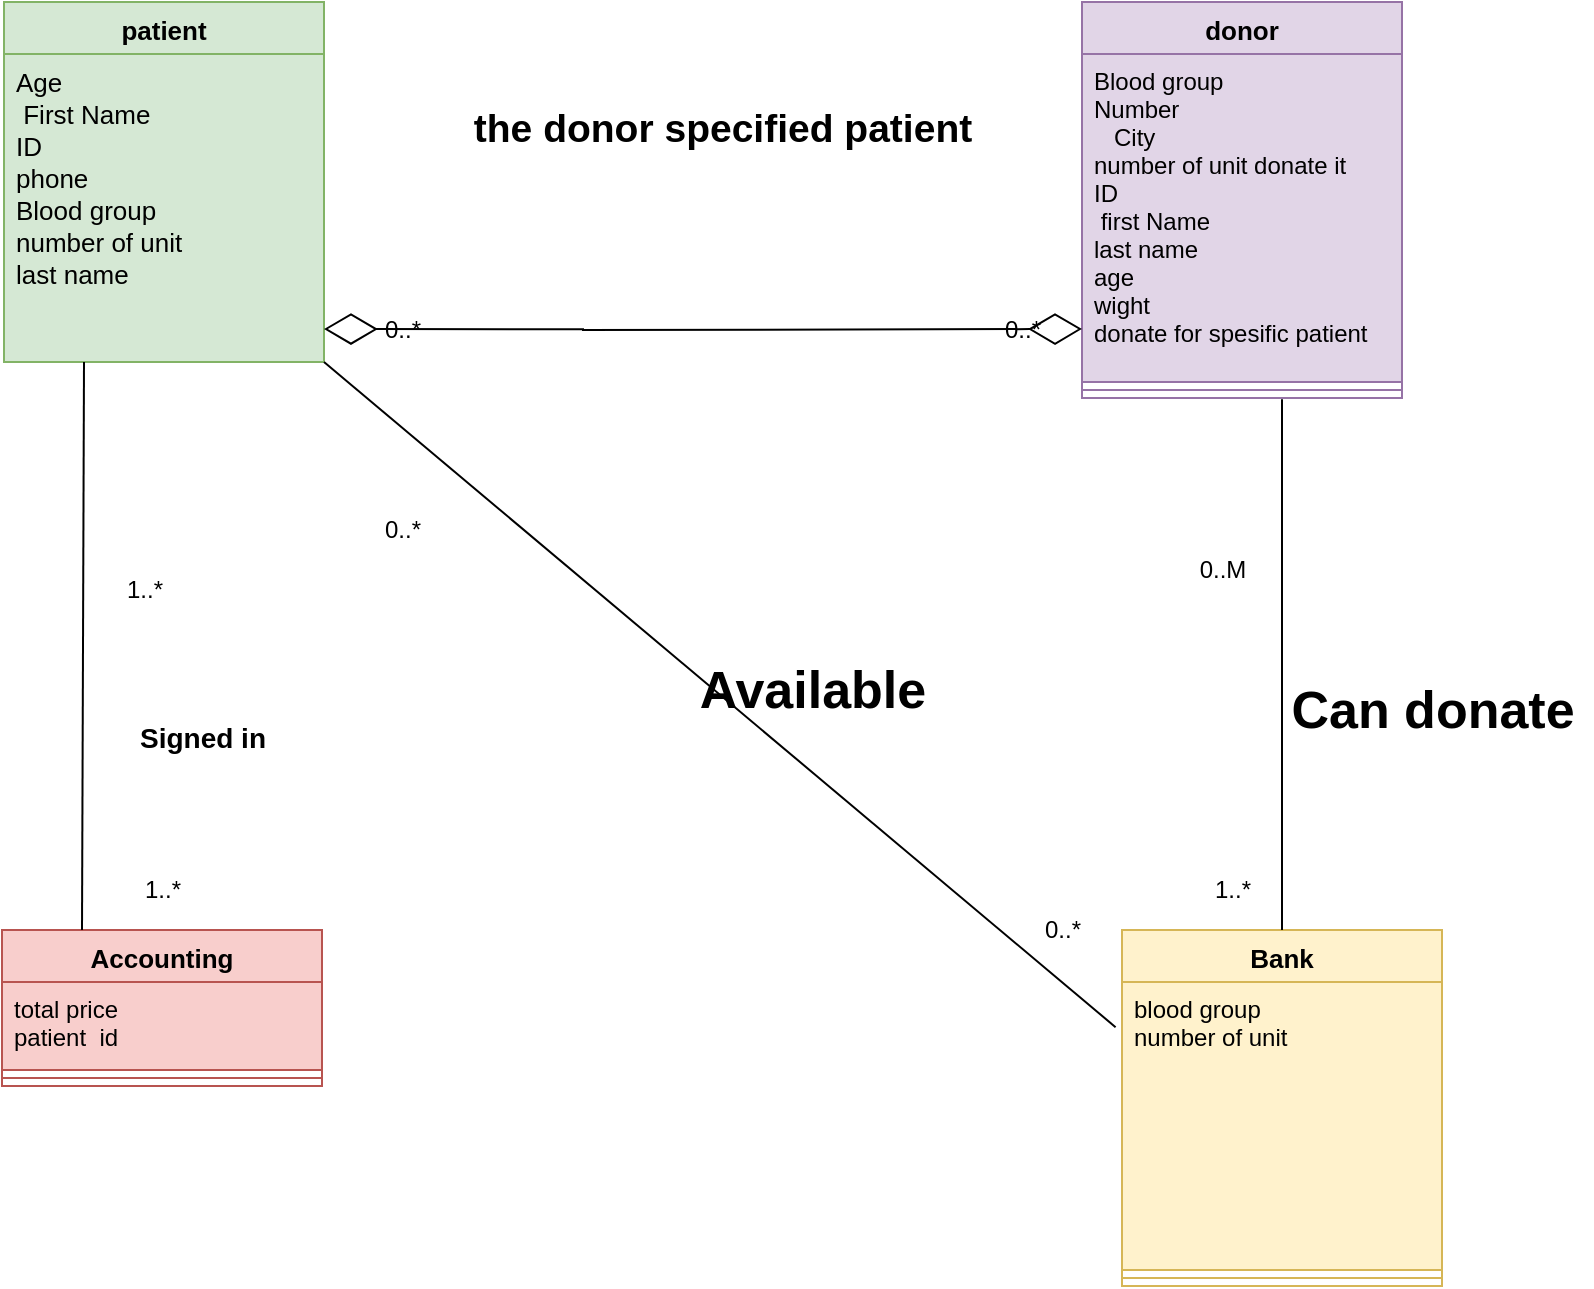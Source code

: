 <mxfile version="13.7.9" type="device"><diagram id="bezKG1Tx2CczXUlBt3W7" name="Page-1"><mxGraphModel dx="1205" dy="696" grid="1" gridSize="10" guides="1" tooltips="1" connect="1" arrows="1" fold="1" page="1" pageScale="1" pageWidth="850" pageHeight="1100" math="0" shadow="0"><root><mxCell id="0"/><mxCell id="1" parent="0"/><mxCell id="0D3z0dfk4FR6p1UqmupH-72" value="" style="line;strokeWidth=1;fillColor=#d5e8d4;align=left;verticalAlign=middle;spacingTop=-1;spacingLeft=3;spacingRight=3;rotatable=0;labelPosition=right;points=[];portConstraint=eastwest;fontSize=13;strokeColor=#82b366;" parent="1" vertex="1"><mxGeometry x="91" y="116" width="40" height="8" as="geometry"/></mxCell><mxCell id="0D3z0dfk4FR6p1UqmupH-83" value="patient" style="swimlane;fontStyle=1;align=center;verticalAlign=top;childLayout=stackLayout;horizontal=1;startSize=26;horizontalStack=0;resizeParent=1;resizeParentMax=0;resizeLast=0;collapsible=1;marginBottom=0;fontSize=13;fillColor=#d5e8d4;strokeColor=#82b366;" parent="1" vertex="1"><mxGeometry x="41" y="86" width="160" height="180" as="geometry"/></mxCell><mxCell id="0D3z0dfk4FR6p1UqmupH-87" value="Age&#10; First Name&#10;ID&#10;phone&#10;Blood group&#10;number of unit&#10;last name&#10; &#10;" style="text;strokeColor=#82b366;fillColor=#d5e8d4;align=left;verticalAlign=top;spacingLeft=4;spacingRight=4;overflow=hidden;rotatable=0;points=[[0,0.5],[1,0.5]];portConstraint=eastwest;fontSize=13;" parent="0D3z0dfk4FR6p1UqmupH-83" vertex="1"><mxGeometry y="26" width="160" height="154" as="geometry"/></mxCell><mxCell id="0D3z0dfk4FR6p1UqmupH-85" value="" style="line;strokeWidth=1;fillColor=#d5e8d4;align=left;verticalAlign=middle;spacingTop=-1;spacingLeft=3;spacingRight=3;rotatable=0;labelPosition=right;points=[];portConstraint=eastwest;strokeColor=#82b366;" parent="0D3z0dfk4FR6p1UqmupH-83" vertex="1"><mxGeometry y="180" width="160" as="geometry"/></mxCell><mxCell id="0D3z0dfk4FR6p1UqmupH-99" value="Accounting" style="swimlane;fontStyle=1;align=center;verticalAlign=top;childLayout=stackLayout;horizontal=1;startSize=26;horizontalStack=0;resizeParent=1;resizeParentMax=0;resizeLast=0;collapsible=1;marginBottom=0;fontSize=13;fillColor=#f8cecc;strokeColor=#b85450;" parent="1" vertex="1"><mxGeometry x="40" y="550" width="160" height="78" as="geometry"/></mxCell><mxCell id="0D3z0dfk4FR6p1UqmupH-100" value="total price&#10;patient  id &#10;" style="text;strokeColor=#b85450;fillColor=#f8cecc;align=left;verticalAlign=top;spacingLeft=4;spacingRight=4;overflow=hidden;rotatable=0;points=[[0,0.5],[1,0.5]];portConstraint=eastwest;" parent="0D3z0dfk4FR6p1UqmupH-99" vertex="1"><mxGeometry y="26" width="160" height="44" as="geometry"/></mxCell><mxCell id="0D3z0dfk4FR6p1UqmupH-101" value="" style="line;strokeWidth=1;fillColor=#f8cecc;align=left;verticalAlign=middle;spacingTop=-1;spacingLeft=3;spacingRight=3;rotatable=0;labelPosition=right;points=[];portConstraint=eastwest;strokeColor=#b85450;" parent="0D3z0dfk4FR6p1UqmupH-99" vertex="1"><mxGeometry y="70" width="160" height="8" as="geometry"/></mxCell><mxCell id="0D3z0dfk4FR6p1UqmupH-103" value="Bank" style="swimlane;fontStyle=1;align=center;verticalAlign=top;childLayout=stackLayout;horizontal=1;startSize=26;horizontalStack=0;resizeParent=1;resizeParentMax=0;resizeLast=0;collapsible=1;marginBottom=0;fontSize=13;fillColor=#fff2cc;strokeColor=#d6b656;" parent="1" vertex="1"><mxGeometry x="600" y="550" width="160" height="178" as="geometry"/></mxCell><mxCell id="0D3z0dfk4FR6p1UqmupH-104" value="blood group &#10;number of unit " style="text;strokeColor=#d6b656;fillColor=#fff2cc;align=left;verticalAlign=top;spacingLeft=4;spacingRight=4;overflow=hidden;rotatable=0;points=[[0,0.5],[1,0.5]];portConstraint=eastwest;" parent="0D3z0dfk4FR6p1UqmupH-103" vertex="1"><mxGeometry y="26" width="160" height="144" as="geometry"/></mxCell><mxCell id="0D3z0dfk4FR6p1UqmupH-105" value="" style="line;strokeWidth=1;fillColor=#fff2cc;align=left;verticalAlign=middle;spacingTop=-1;spacingLeft=3;spacingRight=3;rotatable=0;labelPosition=right;points=[];portConstraint=eastwest;strokeColor=#d6b656;" parent="0D3z0dfk4FR6p1UqmupH-103" vertex="1"><mxGeometry y="170" width="160" height="8" as="geometry"/></mxCell><mxCell id="0D3z0dfk4FR6p1UqmupH-91" value="donor" style="swimlane;fontStyle=1;align=center;verticalAlign=top;childLayout=stackLayout;horizontal=1;startSize=26;horizontalStack=0;resizeParent=1;resizeParentMax=0;resizeLast=0;collapsible=1;marginBottom=0;fontSize=13;fillColor=#e1d5e7;strokeColor=#9673a6;" parent="1" vertex="1"><mxGeometry x="580" y="86" width="160" height="198" as="geometry"/></mxCell><mxCell id="0D3z0dfk4FR6p1UqmupH-92" value="Blood group&#10;Number&#10;   City&#10;number of unit donate it&#10;ID&#10; first Name&#10;last name&#10;age&#10;wight&#10;donate for spesific patient&#10;&#10;&#10; &#10;&#10;&#10;&#10;" style="text;strokeColor=#9673a6;fillColor=#e1d5e7;align=left;verticalAlign=top;spacingLeft=4;spacingRight=4;overflow=hidden;rotatable=0;points=[[0,0.5],[1,0.5]];portConstraint=eastwest;" parent="0D3z0dfk4FR6p1UqmupH-91" vertex="1"><mxGeometry y="26" width="160" height="164" as="geometry"/></mxCell><mxCell id="0D3z0dfk4FR6p1UqmupH-93" value="" style="line;strokeWidth=1;fillColor=#e1d5e7;align=left;verticalAlign=middle;spacingTop=-1;spacingLeft=3;spacingRight=3;rotatable=0;labelPosition=right;points=[];portConstraint=eastwest;strokeColor=#9673a6;" parent="0D3z0dfk4FR6p1UqmupH-91" vertex="1"><mxGeometry y="190" width="160" height="8" as="geometry"/></mxCell><mxCell id="0D3z0dfk4FR6p1UqmupH-108" value="&lt;h2&gt;&lt;b&gt;the donor specified patient&lt;/b&gt;&lt;/h2&gt;" style="text;html=1;resizable=0;autosize=1;align=center;verticalAlign=middle;points=[];fillColor=none;strokeColor=none;rounded=0;fontSize=13;" parent="1" vertex="1"><mxGeometry x="270" y="124" width="260" height="50" as="geometry"/></mxCell><mxCell id="0D3z0dfk4FR6p1UqmupH-114" value="&lt;h1&gt;&lt;font style=&quot;font-size: 14px&quot;&gt;Signed in&lt;/font&gt;&lt;/h1&gt;" style="text;html=1;resizable=0;autosize=1;align=center;verticalAlign=middle;points=[];fillColor=none;strokeColor=none;rounded=0;fontSize=13;" parent="1" vertex="1"><mxGeometry x="100" y="420" width="80" height="60" as="geometry"/></mxCell><mxCell id="0D3z0dfk4FR6p1UqmupH-115" value="" style="endArrow=none;html=1;fontSize=13;entryX=-0.02;entryY=0.157;entryDx=0;entryDy=0;entryPerimeter=0;exitX=1;exitY=1;exitDx=0;exitDy=0;" parent="1" source="0D3z0dfk4FR6p1UqmupH-83" target="0D3z0dfk4FR6p1UqmupH-104" edge="1"><mxGeometry width="50" height="50" relative="1" as="geometry"><mxPoint x="210" y="350" as="sourcePoint"/><mxPoint x="330" y="346" as="targetPoint"/><Array as="points"/></mxGeometry></mxCell><mxCell id="0D3z0dfk4FR6p1UqmupH-116" value="&lt;h1&gt;&lt;b&gt;Available&lt;/b&gt;&lt;/h1&gt;" style="text;html=1;resizable=0;autosize=1;align=center;verticalAlign=middle;points=[];fillColor=none;strokeColor=none;rounded=0;fontSize=13;" parent="1" vertex="1"><mxGeometry x="380" y="400" width="130" height="60" as="geometry"/></mxCell><mxCell id="0D3z0dfk4FR6p1UqmupH-117" value="" style="endArrow=none;html=1;fontSize=13;exitX=0.5;exitY=0;exitDx=0;exitDy=0;" parent="1" source="0D3z0dfk4FR6p1UqmupH-103" edge="1"><mxGeometry width="50" height="50" relative="1" as="geometry"><mxPoint x="640" y="450" as="sourcePoint"/><mxPoint x="680" y="350" as="targetPoint"/><Array as="points"><mxPoint x="680" y="280"/></Array></mxGeometry></mxCell><mxCell id="0D3z0dfk4FR6p1UqmupH-118" value="&lt;h1&gt;Can donate&lt;/h1&gt;" style="text;html=1;resizable=0;autosize=1;align=center;verticalAlign=middle;points=[];fillColor=none;strokeColor=none;rounded=0;fontSize=13;" parent="1" vertex="1"><mxGeometry x="675" y="410" width="160" height="60" as="geometry"/></mxCell><mxCell id="0D3z0dfk4FR6p1UqmupH-135" value="" style="endArrow=none;html=1;fontSize=13;exitX=0.25;exitY=0;exitDx=0;exitDy=0;entryX=0.25;entryY=1;entryDx=0;entryDy=0;" parent="1" source="0D3z0dfk4FR6p1UqmupH-99" target="0D3z0dfk4FR6p1UqmupH-83" edge="1"><mxGeometry width="50" height="50" relative="1" as="geometry"><mxPoint x="80" y="540" as="sourcePoint"/><mxPoint x="81" y="360" as="targetPoint"/></mxGeometry></mxCell><mxCell id="0D3z0dfk4FR6p1UqmupH-139" value="" style="endArrow=diamondThin;endFill=0;endSize=24;html=1;fontSize=13;" parent="1" edge="1"><mxGeometry width="160" relative="1" as="geometry"><mxPoint x="330" y="250" as="sourcePoint"/><mxPoint x="580" y="249.5" as="targetPoint"/></mxGeometry></mxCell><mxCell id="0D3z0dfk4FR6p1UqmupH-140" value="" style="endArrow=diamondThin;endFill=0;endSize=24;html=1;fontSize=13;entryX=0.994;entryY=0.35;entryDx=0;entryDy=0;entryPerimeter=0;" parent="1" edge="1"><mxGeometry width="160" relative="1" as="geometry"><mxPoint x="331" y="249.6" as="sourcePoint"/><mxPoint x="201.0" y="249.5" as="targetPoint"/><Array as="points"/></mxGeometry></mxCell><mxCell id="cxoeLvwNrfNBEFiHDeIB-1" value="0..*" style="text;html=1;resizable=0;autosize=1;align=center;verticalAlign=middle;points=[];fillColor=none;strokeColor=none;rounded=0;" parent="1" vertex="1"><mxGeometry x="225" y="240" width="30" height="20" as="geometry"/></mxCell><mxCell id="cxoeLvwNrfNBEFiHDeIB-3" value="0..*" style="text;html=1;resizable=0;autosize=1;align=center;verticalAlign=middle;points=[];fillColor=none;strokeColor=none;rounded=0;" parent="1" vertex="1"><mxGeometry x="535" y="240" width="30" height="20" as="geometry"/></mxCell><mxCell id="cxoeLvwNrfNBEFiHDeIB-4" value="0..M" style="text;html=1;resizable=0;autosize=1;align=center;verticalAlign=middle;points=[];fillColor=none;strokeColor=none;rounded=0;" parent="1" vertex="1"><mxGeometry x="630" y="360" width="40" height="20" as="geometry"/></mxCell><mxCell id="cxoeLvwNrfNBEFiHDeIB-5" value="1..*" style="text;html=1;resizable=0;autosize=1;align=center;verticalAlign=middle;points=[];fillColor=none;strokeColor=none;rounded=0;" parent="1" vertex="1"><mxGeometry x="640" y="520" width="30" height="20" as="geometry"/></mxCell><mxCell id="cxoeLvwNrfNBEFiHDeIB-6" value="0..*" style="text;html=1;resizable=0;autosize=1;align=center;verticalAlign=middle;points=[];fillColor=none;strokeColor=none;rounded=0;" parent="1" vertex="1"><mxGeometry x="555" y="540" width="30" height="20" as="geometry"/></mxCell><mxCell id="cxoeLvwNrfNBEFiHDeIB-7" value="0..*" style="text;html=1;resizable=0;autosize=1;align=center;verticalAlign=middle;points=[];fillColor=none;strokeColor=none;rounded=0;" parent="1" vertex="1"><mxGeometry x="225" y="340" width="30" height="20" as="geometry"/></mxCell><mxCell id="cxoeLvwNrfNBEFiHDeIB-8" value="1..*" style="text;html=1;resizable=0;autosize=1;align=center;verticalAlign=middle;points=[];fillColor=none;strokeColor=none;rounded=0;" parent="1" vertex="1"><mxGeometry x="105" y="520" width="30" height="20" as="geometry"/></mxCell><mxCell id="cxoeLvwNrfNBEFiHDeIB-9" value="1..*" style="text;html=1;resizable=0;autosize=1;align=center;verticalAlign=middle;points=[];fillColor=none;strokeColor=none;rounded=0;" parent="1" vertex="1"><mxGeometry x="96" y="370" width="30" height="20" as="geometry"/></mxCell></root></mxGraphModel></diagram></mxfile>